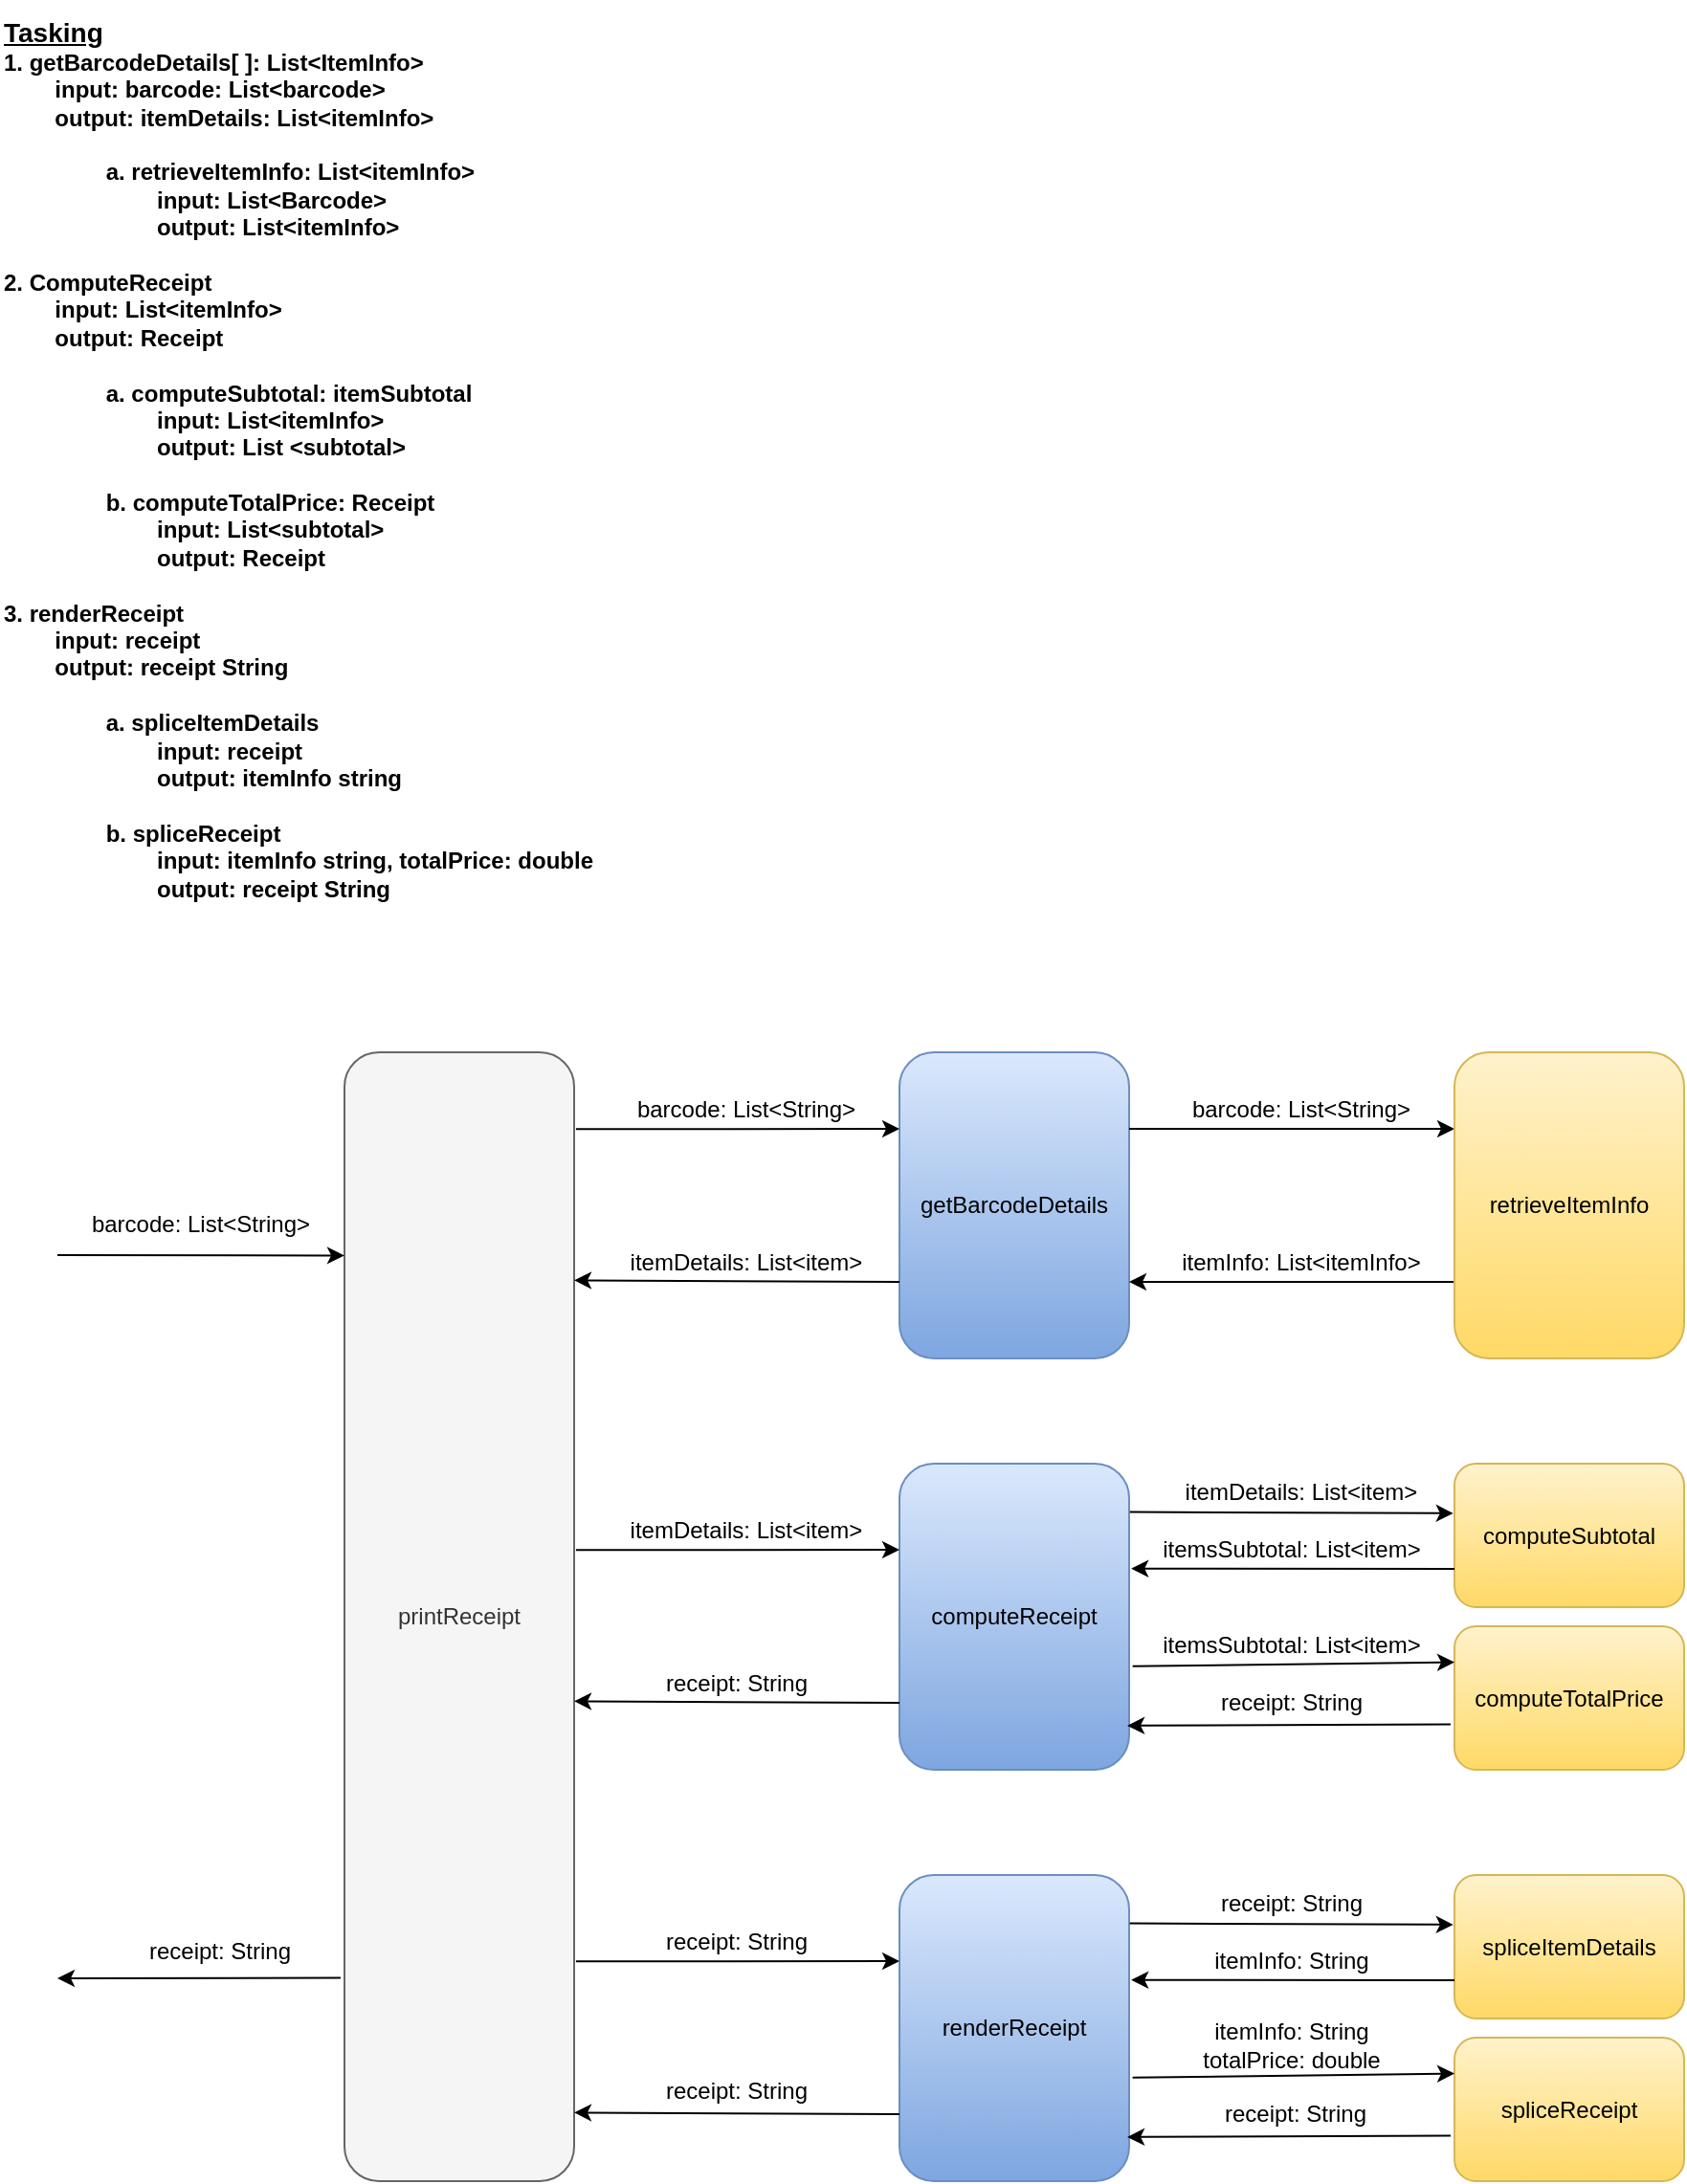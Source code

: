 <mxfile version="14.9.3" type="device"><diagram id="XWJGRFkB2OwQ1GcusWwQ" name="Page-1"><mxGraphModel dx="1422" dy="794" grid="1" gridSize="10" guides="1" tooltips="1" connect="1" arrows="1" fold="1" page="1" pageScale="1" pageWidth="850" pageHeight="1100" math="0" shadow="0"><root><mxCell id="0"/><mxCell id="1" parent="0"/><mxCell id="k-ZDon0uZEZEGbtTR68_-1" value="&lt;b&gt;&lt;font style=&quot;font-size: 14px&quot;&gt;&lt;u&gt;Tasking&lt;/u&gt;&lt;/font&gt;&lt;br&gt;1. getBarcodeDetails[ ]: List&amp;lt;ItemInfo&amp;gt;&lt;br&gt;&lt;span style=&quot;white-space: pre&quot;&gt;&#9;&lt;/span&gt;input: barcode: List&amp;lt;barcode&amp;gt;&amp;nbsp;&lt;br&gt;&lt;span style=&quot;white-space: pre&quot;&gt;&#9;&lt;/span&gt;output: itemDetails: List&amp;lt;itemInfo&amp;gt;&lt;br&gt;&lt;br&gt;&lt;span style=&quot;white-space: pre&quot;&gt;&#9;&lt;/span&gt;&lt;span style=&quot;white-space: pre&quot;&gt;&#9;&lt;/span&gt;a. retrieveItemInfo: List&amp;lt;itemInfo&amp;gt;&lt;br&gt;&lt;span style=&quot;white-space: pre&quot;&gt;&#9;&lt;/span&gt;&lt;span style=&quot;white-space: pre&quot;&gt;&#9;&lt;/span&gt;&lt;span style=&quot;white-space: pre&quot;&gt;&#9;&lt;/span&gt;input: List&amp;lt;Barcode&amp;gt;&lt;br&gt;&lt;span style=&quot;white-space: pre&quot;&gt;&#9;&lt;/span&gt;&lt;span style=&quot;white-space: pre&quot;&gt;&#9;&lt;/span&gt;&lt;span style=&quot;white-space: pre&quot;&gt;&#9;&lt;/span&gt;output: List&amp;lt;itemInfo&amp;gt;&lt;br&gt;&lt;br&gt;2. ComputeReceipt&lt;br&gt;&lt;span style=&quot;white-space: pre&quot;&gt;&#9;&lt;/span&gt;input: List&amp;lt;itemInfo&amp;gt;&lt;br&gt;&lt;span style=&quot;white-space: pre&quot;&gt;&#9;&lt;/span&gt;output: Receipt&lt;br&gt;&lt;br&gt;&lt;span style=&quot;white-space: pre&quot;&gt;&#9;&lt;/span&gt;&lt;span style=&quot;white-space: pre&quot;&gt;&#9;&lt;/span&gt;a. computeSubtotal: itemSubtotal&lt;br&gt;&lt;span style=&quot;white-space: pre&quot;&gt;&#9;&lt;/span&gt;&lt;span style=&quot;white-space: pre&quot;&gt;&#9;&lt;/span&gt;&lt;span style=&quot;white-space: pre&quot;&gt;&#9;&lt;/span&gt;input: List&amp;lt;itemInfo&amp;gt;&lt;br&gt;&lt;span style=&quot;white-space: pre&quot;&gt;&#9;&lt;/span&gt;&lt;span style=&quot;white-space: pre&quot;&gt;&#9;&lt;/span&gt;&lt;span style=&quot;white-space: pre&quot;&gt;&#9;&lt;/span&gt;output: List &amp;lt;subtotal&amp;gt;&lt;br&gt;&lt;br&gt;&lt;span style=&quot;white-space: pre&quot;&gt;&#9;&lt;/span&gt;&lt;span style=&quot;white-space: pre&quot;&gt;&#9;&lt;/span&gt;b. computeTotalPrice: Receipt&lt;br&gt;&lt;span style=&quot;white-space: pre&quot;&gt;&#9;&lt;/span&gt;&lt;span style=&quot;white-space: pre&quot;&gt;&#9;&lt;/span&gt;&lt;span style=&quot;white-space: pre&quot;&gt;&#9;&lt;/span&gt;input: List&amp;lt;subtotal&amp;gt;&lt;br&gt;&lt;span style=&quot;white-space: pre&quot;&gt;&#9;&lt;/span&gt;&lt;span style=&quot;white-space: pre&quot;&gt;&#9;&lt;/span&gt;&lt;span style=&quot;white-space: pre&quot;&gt;&#9;&lt;/span&gt;output: Receipt&lt;br&gt;&lt;br&gt;3. renderReceipt&lt;br&gt;&lt;span style=&quot;white-space: pre&quot;&gt;&#9;&lt;/span&gt;input: receipt&lt;br&gt;&lt;span style=&quot;white-space: pre&quot;&gt;&#9;&lt;/span&gt;output: receipt String&lt;br&gt;&lt;br&gt;&lt;span style=&quot;white-space: pre&quot;&gt;&#9;&lt;/span&gt;&lt;span style=&quot;white-space: pre&quot;&gt;&#9;&lt;/span&gt;a. spliceItemDetails&lt;br&gt;&lt;span style=&quot;white-space: pre&quot;&gt;&#9;&lt;/span&gt;&lt;span style=&quot;white-space: pre&quot;&gt;&#9;&lt;/span&gt;&lt;span style=&quot;white-space: pre&quot;&gt;&#9;&lt;/span&gt;input: receipt&lt;br&gt;&lt;span style=&quot;white-space: pre&quot;&gt;&#9;&lt;/span&gt;&lt;span style=&quot;white-space: pre&quot;&gt;&#9;&lt;/span&gt;&lt;span style=&quot;white-space: pre&quot;&gt;&#9;&lt;/span&gt;output: itemInfo string&lt;br&gt;&lt;br&gt;&lt;span style=&quot;white-space: pre&quot;&gt;&#9;&lt;/span&gt;&lt;span style=&quot;white-space: pre&quot;&gt;&#9;&lt;/span&gt;b. spliceReceipt&lt;br&gt;&lt;span style=&quot;white-space: pre&quot;&gt;&#9;&lt;/span&gt;&lt;span style=&quot;white-space: pre&quot;&gt;&#9;&lt;/span&gt;&lt;span style=&quot;white-space: pre&quot;&gt;&#9;&lt;/span&gt;input: itemInfo string, totalPrice: double&lt;br&gt;&lt;span style=&quot;white-space: pre&quot;&gt;&#9;&lt;/span&gt;&lt;span style=&quot;white-space: pre&quot;&gt;&#9;&lt;/span&gt;&lt;span style=&quot;white-space: pre&quot;&gt;&#9;&lt;/span&gt;output: receipt String&lt;br&gt;&lt;/b&gt;" style="text;html=1;strokeColor=none;fillColor=none;align=left;verticalAlign=middle;whiteSpace=wrap;rounded=0;" vertex="1" parent="1"><mxGeometry x="10" y="10" width="520" height="480" as="geometry"/></mxCell><mxCell id="k-ZDon0uZEZEGbtTR68_-2" value="printReceipt" style="rounded=1;whiteSpace=wrap;html=1;fillColor=#f5f5f5;strokeColor=#666666;fontColor=#333333;" vertex="1" parent="1"><mxGeometry x="190" y="560" width="120" height="590" as="geometry"/></mxCell><mxCell id="k-ZDon0uZEZEGbtTR68_-3" value="" style="endArrow=classic;html=1;entryX=0;entryY=0.18;entryDx=0;entryDy=0;entryPerimeter=0;" edge="1" parent="1" target="k-ZDon0uZEZEGbtTR68_-2"><mxGeometry width="50" height="50" relative="1" as="geometry"><mxPoint x="40" y="666" as="sourcePoint"/><mxPoint x="120" y="630" as="targetPoint"/></mxGeometry></mxCell><mxCell id="k-ZDon0uZEZEGbtTR68_-4" value="" style="endArrow=classic;html=1;exitX=-0.017;exitY=0.82;exitDx=0;exitDy=0;exitPerimeter=0;" edge="1" parent="1" source="k-ZDon0uZEZEGbtTR68_-2"><mxGeometry width="50" height="50" relative="1" as="geometry"><mxPoint x="400" y="820" as="sourcePoint"/><mxPoint x="40" y="1044" as="targetPoint"/></mxGeometry></mxCell><mxCell id="k-ZDon0uZEZEGbtTR68_-5" value="barcode: List&amp;lt;String&amp;gt;" style="text;html=1;strokeColor=none;fillColor=none;align=center;verticalAlign=middle;whiteSpace=wrap;rounded=0;" vertex="1" parent="1"><mxGeometry x="50" y="640" width="130" height="20" as="geometry"/></mxCell><mxCell id="k-ZDon0uZEZEGbtTR68_-7" value="receipt: String" style="text;html=1;strokeColor=none;fillColor=none;align=center;verticalAlign=middle;whiteSpace=wrap;rounded=0;" vertex="1" parent="1"><mxGeometry x="60" y="1020" width="130" height="20" as="geometry"/></mxCell><mxCell id="k-ZDon0uZEZEGbtTR68_-8" value="getBarcodeDetails" style="rounded=1;whiteSpace=wrap;html=1;gradientColor=#7ea6e0;fillColor=#dae8fc;strokeColor=#6c8ebf;" vertex="1" parent="1"><mxGeometry x="480" y="560" width="120" height="160" as="geometry"/></mxCell><mxCell id="k-ZDon0uZEZEGbtTR68_-9" value="computeReceipt" style="rounded=1;whiteSpace=wrap;html=1;gradientColor=#7ea6e0;fillColor=#dae8fc;strokeColor=#6c8ebf;" vertex="1" parent="1"><mxGeometry x="480" y="775" width="120" height="160" as="geometry"/></mxCell><mxCell id="k-ZDon0uZEZEGbtTR68_-10" value="renderReceipt" style="rounded=1;whiteSpace=wrap;html=1;gradientColor=#7ea6e0;fillColor=#dae8fc;strokeColor=#6c8ebf;" vertex="1" parent="1"><mxGeometry x="480" y="990" width="120" height="160" as="geometry"/></mxCell><mxCell id="k-ZDon0uZEZEGbtTR68_-11" value="" style="endArrow=classic;html=1;exitX=1.008;exitY=0.068;exitDx=0;exitDy=0;exitPerimeter=0;entryX=0;entryY=0.25;entryDx=0;entryDy=0;" edge="1" parent="1" source="k-ZDon0uZEZEGbtTR68_-2" target="k-ZDon0uZEZEGbtTR68_-8"><mxGeometry width="50" height="50" relative="1" as="geometry"><mxPoint x="400" y="570" as="sourcePoint"/><mxPoint x="450" y="520" as="targetPoint"/></mxGeometry></mxCell><mxCell id="k-ZDon0uZEZEGbtTR68_-12" value="" style="endArrow=classic;html=1;exitX=0;exitY=0.75;exitDx=0;exitDy=0;entryX=1;entryY=0.202;entryDx=0;entryDy=0;entryPerimeter=0;" edge="1" parent="1" source="k-ZDon0uZEZEGbtTR68_-8" target="k-ZDon0uZEZEGbtTR68_-2"><mxGeometry width="50" height="50" relative="1" as="geometry"><mxPoint x="420" y="690" as="sourcePoint"/><mxPoint x="313" y="680" as="targetPoint"/></mxGeometry></mxCell><mxCell id="k-ZDon0uZEZEGbtTR68_-13" value="barcode: List&amp;lt;String&amp;gt;" style="text;html=1;strokeColor=none;fillColor=none;align=center;verticalAlign=middle;whiteSpace=wrap;rounded=0;" vertex="1" parent="1"><mxGeometry x="340" y="580" width="120" height="20" as="geometry"/></mxCell><mxCell id="k-ZDon0uZEZEGbtTR68_-14" value="itemDetails: List&amp;lt;item&amp;gt;" style="text;html=1;strokeColor=none;fillColor=none;align=center;verticalAlign=middle;whiteSpace=wrap;rounded=0;" vertex="1" parent="1"><mxGeometry x="330" y="660" width="140" height="20" as="geometry"/></mxCell><mxCell id="k-ZDon0uZEZEGbtTR68_-15" value="" style="endArrow=classic;html=1;exitX=1.008;exitY=0.068;exitDx=0;exitDy=0;exitPerimeter=0;entryX=0;entryY=0.25;entryDx=0;entryDy=0;" edge="1" parent="1"><mxGeometry width="50" height="50" relative="1" as="geometry"><mxPoint x="310.96" y="820.12" as="sourcePoint"/><mxPoint x="480" y="820" as="targetPoint"/></mxGeometry></mxCell><mxCell id="k-ZDon0uZEZEGbtTR68_-16" value="" style="endArrow=classic;html=1;exitX=0;exitY=0.75;exitDx=0;exitDy=0;entryX=1;entryY=0.202;entryDx=0;entryDy=0;entryPerimeter=0;" edge="1" parent="1"><mxGeometry width="50" height="50" relative="1" as="geometry"><mxPoint x="480" y="900" as="sourcePoint"/><mxPoint x="310" y="899.18" as="targetPoint"/></mxGeometry></mxCell><mxCell id="k-ZDon0uZEZEGbtTR68_-18" value="itemDetails: List&amp;lt;item&amp;gt;" style="text;html=1;strokeColor=none;fillColor=none;align=center;verticalAlign=middle;whiteSpace=wrap;rounded=0;" vertex="1" parent="1"><mxGeometry x="330" y="800" width="140" height="20" as="geometry"/></mxCell><mxCell id="k-ZDon0uZEZEGbtTR68_-19" value="" style="endArrow=classic;html=1;exitX=1;exitY=0.25;exitDx=0;exitDy=0;entryX=0;entryY=0.25;entryDx=0;entryDy=0;" edge="1" parent="1" source="k-ZDon0uZEZEGbtTR68_-8" target="k-ZDon0uZEZEGbtTR68_-23"><mxGeometry width="50" height="50" relative="1" as="geometry"><mxPoint x="610" y="620" as="sourcePoint"/><mxPoint x="768" y="600" as="targetPoint"/></mxGeometry></mxCell><mxCell id="k-ZDon0uZEZEGbtTR68_-20" value="" style="endArrow=classic;html=1;entryX=1;entryY=0.75;entryDx=0;entryDy=0;exitX=0;exitY=0.75;exitDx=0;exitDy=0;" edge="1" parent="1" source="k-ZDon0uZEZEGbtTR68_-23" target="k-ZDon0uZEZEGbtTR68_-8"><mxGeometry width="50" height="50" relative="1" as="geometry"><mxPoint x="760" y="690" as="sourcePoint"/><mxPoint x="610" y="700" as="targetPoint"/></mxGeometry></mxCell><mxCell id="k-ZDon0uZEZEGbtTR68_-21" value="barcode: List&amp;lt;String&amp;gt;" style="text;html=1;strokeColor=none;fillColor=none;align=center;verticalAlign=middle;whiteSpace=wrap;rounded=0;" vertex="1" parent="1"><mxGeometry x="630" y="579.99" width="120" height="20" as="geometry"/></mxCell><mxCell id="k-ZDon0uZEZEGbtTR68_-22" value="itemInfo: List&amp;lt;itemInfo&amp;gt;" style="text;html=1;strokeColor=none;fillColor=none;align=center;verticalAlign=middle;whiteSpace=wrap;rounded=0;" vertex="1" parent="1"><mxGeometry x="620" y="660" width="140" height="20" as="geometry"/></mxCell><mxCell id="k-ZDon0uZEZEGbtTR68_-23" value="retrieveItemInfo" style="rounded=1;whiteSpace=wrap;html=1;gradientColor=#ffd966;fillColor=#fff2cc;strokeColor=#d6b656;" vertex="1" parent="1"><mxGeometry x="770" y="560" width="120" height="160" as="geometry"/></mxCell><mxCell id="k-ZDon0uZEZEGbtTR68_-24" value="computeSubtotal" style="rounded=1;whiteSpace=wrap;html=1;gradientColor=#ffd966;fillColor=#fff2cc;strokeColor=#d6b656;" vertex="1" parent="1"><mxGeometry x="770" y="775" width="120" height="75" as="geometry"/></mxCell><mxCell id="k-ZDon0uZEZEGbtTR68_-26" value="computeTotalPrice" style="rounded=1;whiteSpace=wrap;html=1;gradientColor=#ffd966;fillColor=#fff2cc;strokeColor=#d6b656;" vertex="1" parent="1"><mxGeometry x="770" y="860" width="120" height="75" as="geometry"/></mxCell><mxCell id="k-ZDon0uZEZEGbtTR68_-27" value="" style="endArrow=classic;html=1;exitX=1.003;exitY=0.158;exitDx=0;exitDy=0;exitPerimeter=0;entryX=-0.005;entryY=0.346;entryDx=0;entryDy=0;entryPerimeter=0;" edge="1" parent="1" source="k-ZDon0uZEZEGbtTR68_-9" target="k-ZDon0uZEZEGbtTR68_-24"><mxGeometry width="50" height="50" relative="1" as="geometry"><mxPoint x="603" y="800" as="sourcePoint"/><mxPoint x="769" y="790" as="targetPoint"/></mxGeometry></mxCell><mxCell id="k-ZDon0uZEZEGbtTR68_-29" value="" style="endArrow=classic;html=1;entryX=1.009;entryY=0.343;entryDx=0;entryDy=0;entryPerimeter=0;" edge="1" parent="1" target="k-ZDon0uZEZEGbtTR68_-9"><mxGeometry width="50" height="50" relative="1" as="geometry"><mxPoint x="770" y="830" as="sourcePoint"/><mxPoint x="602.4" y="831.56" as="targetPoint"/></mxGeometry></mxCell><mxCell id="k-ZDon0uZEZEGbtTR68_-31" value="" style="endArrow=classic;html=1;entryX=0;entryY=0.25;entryDx=0;entryDy=0;exitX=1.015;exitY=0.662;exitDx=0;exitDy=0;exitPerimeter=0;" edge="1" parent="1" source="k-ZDon0uZEZEGbtTR68_-9" target="k-ZDon0uZEZEGbtTR68_-26"><mxGeometry width="50" height="50" relative="1" as="geometry"><mxPoint x="610" y="890" as="sourcePoint"/><mxPoint x="760" y="870" as="targetPoint"/></mxGeometry></mxCell><mxCell id="k-ZDon0uZEZEGbtTR68_-32" value="" style="endArrow=classic;html=1;entryX=0.992;entryY=0.856;entryDx=0;entryDy=0;entryPerimeter=0;exitX=-0.017;exitY=0.684;exitDx=0;exitDy=0;exitPerimeter=0;" edge="1" parent="1" source="k-ZDon0uZEZEGbtTR68_-26" target="k-ZDon0uZEZEGbtTR68_-9"><mxGeometry width="50" height="50" relative="1" as="geometry"><mxPoint x="760" y="930" as="sourcePoint"/><mxPoint x="601.08" y="911.96" as="targetPoint"/></mxGeometry></mxCell><mxCell id="k-ZDon0uZEZEGbtTR68_-33" value="itemsSubtotal: List&amp;lt;item&amp;gt;" style="text;html=1;strokeColor=none;fillColor=none;align=center;verticalAlign=middle;whiteSpace=wrap;rounded=0;" vertex="1" parent="1"><mxGeometry x="600" y="810" width="170" height="20" as="geometry"/></mxCell><mxCell id="k-ZDon0uZEZEGbtTR68_-34" value="itemDetails: List&amp;lt;item&amp;gt;" style="text;html=1;strokeColor=none;fillColor=none;align=center;verticalAlign=middle;whiteSpace=wrap;rounded=0;" vertex="1" parent="1"><mxGeometry x="620" y="780" width="140" height="20" as="geometry"/></mxCell><mxCell id="k-ZDon0uZEZEGbtTR68_-35" value="itemsSubtotal: List&amp;lt;item&amp;gt;" style="text;html=1;strokeColor=none;fillColor=none;align=center;verticalAlign=middle;whiteSpace=wrap;rounded=0;" vertex="1" parent="1"><mxGeometry x="600" y="860" width="170" height="20" as="geometry"/></mxCell><mxCell id="k-ZDon0uZEZEGbtTR68_-55" value="" style="endArrow=classic;html=1;exitX=1.008;exitY=0.068;exitDx=0;exitDy=0;exitPerimeter=0;entryX=0;entryY=0.25;entryDx=0;entryDy=0;" edge="1" parent="1"><mxGeometry width="50" height="50" relative="1" as="geometry"><mxPoint x="310.96" y="1035.12" as="sourcePoint"/><mxPoint x="480" y="1035" as="targetPoint"/></mxGeometry></mxCell><mxCell id="k-ZDon0uZEZEGbtTR68_-56" value="" style="endArrow=classic;html=1;exitX=0;exitY=0.75;exitDx=0;exitDy=0;entryX=1;entryY=0.202;entryDx=0;entryDy=0;entryPerimeter=0;" edge="1" parent="1"><mxGeometry width="50" height="50" relative="1" as="geometry"><mxPoint x="480" y="1115" as="sourcePoint"/><mxPoint x="310" y="1114.18" as="targetPoint"/></mxGeometry></mxCell><mxCell id="k-ZDon0uZEZEGbtTR68_-58" value="spliceItemDetails" style="rounded=1;whiteSpace=wrap;html=1;gradientColor=#ffd966;fillColor=#fff2cc;strokeColor=#d6b656;" vertex="1" parent="1"><mxGeometry x="770" y="990" width="120" height="75" as="geometry"/></mxCell><mxCell id="k-ZDon0uZEZEGbtTR68_-59" value="spliceReceipt" style="rounded=1;whiteSpace=wrap;html=1;gradientColor=#ffd966;fillColor=#fff2cc;strokeColor=#d6b656;" vertex="1" parent="1"><mxGeometry x="770" y="1075" width="120" height="75" as="geometry"/></mxCell><mxCell id="k-ZDon0uZEZEGbtTR68_-60" value="" style="endArrow=classic;html=1;exitX=1.003;exitY=0.158;exitDx=0;exitDy=0;exitPerimeter=0;entryX=-0.005;entryY=0.346;entryDx=0;entryDy=0;entryPerimeter=0;" edge="1" parent="1" target="k-ZDon0uZEZEGbtTR68_-58"><mxGeometry width="50" height="50" relative="1" as="geometry"><mxPoint x="600.36" y="1015.28" as="sourcePoint"/><mxPoint x="769" y="1005" as="targetPoint"/></mxGeometry></mxCell><mxCell id="k-ZDon0uZEZEGbtTR68_-61" value="" style="endArrow=classic;html=1;entryX=1.009;entryY=0.343;entryDx=0;entryDy=0;entryPerimeter=0;" edge="1" parent="1"><mxGeometry width="50" height="50" relative="1" as="geometry"><mxPoint x="770" y="1045" as="sourcePoint"/><mxPoint x="601.08" y="1044.88" as="targetPoint"/></mxGeometry></mxCell><mxCell id="k-ZDon0uZEZEGbtTR68_-62" value="" style="endArrow=classic;html=1;entryX=0;entryY=0.25;entryDx=0;entryDy=0;exitX=1.015;exitY=0.662;exitDx=0;exitDy=0;exitPerimeter=0;" edge="1" parent="1" target="k-ZDon0uZEZEGbtTR68_-59"><mxGeometry width="50" height="50" relative="1" as="geometry"><mxPoint x="601.8" y="1095.92" as="sourcePoint"/><mxPoint x="760" y="1085" as="targetPoint"/></mxGeometry></mxCell><mxCell id="k-ZDon0uZEZEGbtTR68_-63" value="" style="endArrow=classic;html=1;entryX=0.992;entryY=0.856;entryDx=0;entryDy=0;entryPerimeter=0;exitX=-0.017;exitY=0.684;exitDx=0;exitDy=0;exitPerimeter=0;" edge="1" parent="1" source="k-ZDon0uZEZEGbtTR68_-59"><mxGeometry width="50" height="50" relative="1" as="geometry"><mxPoint x="760" y="1145" as="sourcePoint"/><mxPoint x="599.04" y="1126.96" as="targetPoint"/></mxGeometry></mxCell><mxCell id="k-ZDon0uZEZEGbtTR68_-64" value="itemInfo: String" style="text;html=1;strokeColor=none;fillColor=none;align=center;verticalAlign=middle;whiteSpace=wrap;rounded=0;" vertex="1" parent="1"><mxGeometry x="600" y="1025" width="170" height="20" as="geometry"/></mxCell><mxCell id="k-ZDon0uZEZEGbtTR68_-66" value="itemInfo: String&lt;br&gt;totalPrice: double" style="text;html=1;strokeColor=none;fillColor=none;align=center;verticalAlign=middle;whiteSpace=wrap;rounded=0;" vertex="1" parent="1"><mxGeometry x="600" y="1069" width="170" height="20" as="geometry"/></mxCell><mxCell id="k-ZDon0uZEZEGbtTR68_-69" value="receipt: String" style="text;html=1;strokeColor=none;fillColor=none;align=center;verticalAlign=middle;whiteSpace=wrap;rounded=0;" vertex="1" parent="1"><mxGeometry x="310" y="1015" width="170" height="20" as="geometry"/></mxCell><mxCell id="k-ZDon0uZEZEGbtTR68_-70" value="receipt: String" style="text;html=1;strokeColor=none;fillColor=none;align=center;verticalAlign=middle;whiteSpace=wrap;rounded=0;" vertex="1" parent="1"><mxGeometry x="310" y="880" width="170" height="20" as="geometry"/></mxCell><mxCell id="k-ZDon0uZEZEGbtTR68_-71" value="receipt: String" style="text;html=1;strokeColor=none;fillColor=none;align=center;verticalAlign=middle;whiteSpace=wrap;rounded=0;" vertex="1" parent="1"><mxGeometry x="600" y="890" width="170" height="20" as="geometry"/></mxCell><mxCell id="k-ZDon0uZEZEGbtTR68_-72" value="receipt: String" style="text;html=1;strokeColor=none;fillColor=none;align=center;verticalAlign=middle;whiteSpace=wrap;rounded=0;" vertex="1" parent="1"><mxGeometry x="600" y="995" width="170" height="20" as="geometry"/></mxCell><mxCell id="k-ZDon0uZEZEGbtTR68_-73" value="receipt: String" style="text;html=1;strokeColor=none;fillColor=none;align=center;verticalAlign=middle;whiteSpace=wrap;rounded=0;" vertex="1" parent="1"><mxGeometry x="602" y="1104.5" width="170" height="20" as="geometry"/></mxCell><mxCell id="k-ZDon0uZEZEGbtTR68_-74" value="receipt: String" style="text;html=1;strokeColor=none;fillColor=none;align=center;verticalAlign=middle;whiteSpace=wrap;rounded=0;" vertex="1" parent="1"><mxGeometry x="310" y="1093" width="170" height="20" as="geometry"/></mxCell></root></mxGraphModel></diagram></mxfile>